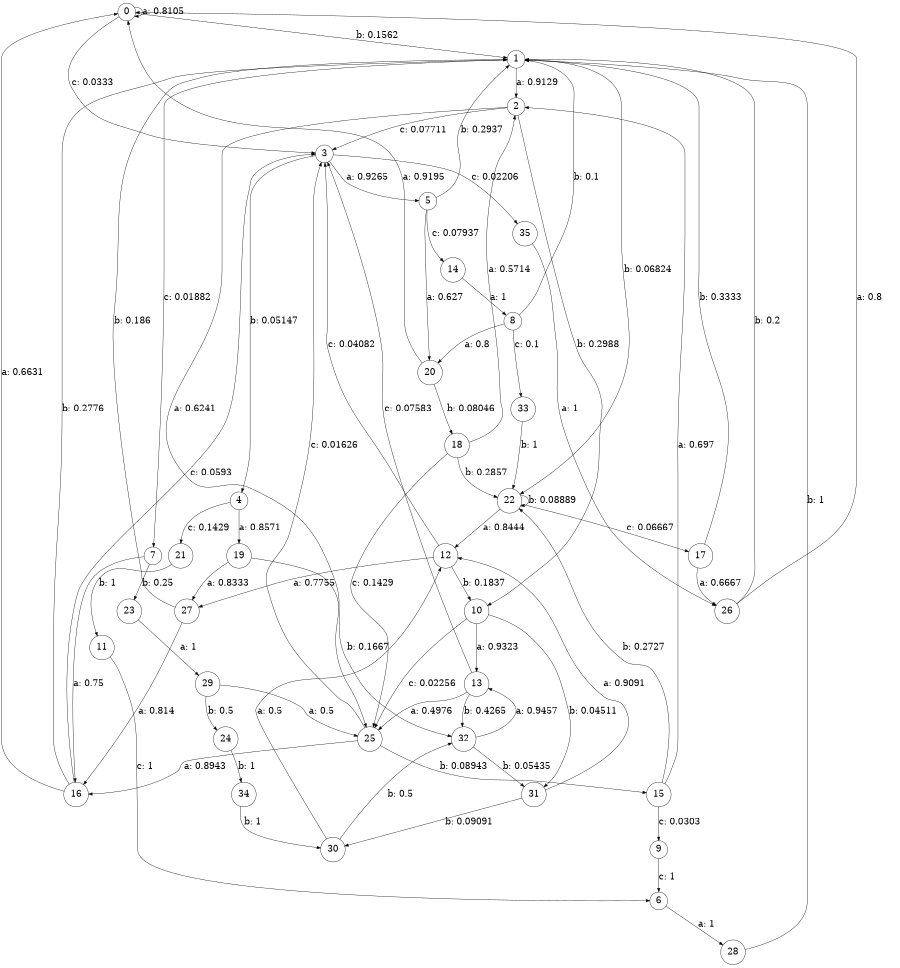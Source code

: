 digraph "d1-400nw-t1-cen-SML" {
size = "6,8.5";
ratio = "fill";
node [shape = circle];
node [fontsize = 24];
edge [fontsize = 24];
0 -> 0 [label = "a: 0.8105   "];
0 -> 1 [label = "b: 0.1562   "];
0 -> 3 [label = "c: 0.0333   "];
1 -> 2 [label = "a: 0.9129   "];
1 -> 22 [label = "b: 0.06824  "];
1 -> 7 [label = "c: 0.01882  "];
2 -> 25 [label = "a: 0.6241   "];
2 -> 10 [label = "b: 0.2988   "];
2 -> 3 [label = "c: 0.07711  "];
3 -> 5 [label = "a: 0.9265   "];
3 -> 4 [label = "b: 0.05147  "];
3 -> 35 [label = "c: 0.02206  "];
4 -> 19 [label = "a: 0.8571   "];
4 -> 21 [label = "c: 0.1429   "];
5 -> 20 [label = "a: 0.627    "];
5 -> 1 [label = "b: 0.2937   "];
5 -> 14 [label = "c: 0.07937  "];
6 -> 28 [label = "a: 1        "];
7 -> 16 [label = "a: 0.75     "];
7 -> 23 [label = "b: 0.25     "];
8 -> 20 [label = "a: 0.8      "];
8 -> 1 [label = "b: 0.1      "];
8 -> 33 [label = "c: 0.1      "];
9 -> 6 [label = "c: 1        "];
10 -> 13 [label = "a: 0.9323   "];
10 -> 31 [label = "b: 0.04511  "];
10 -> 25 [label = "c: 0.02256  "];
11 -> 6 [label = "c: 1        "];
12 -> 27 [label = "a: 0.7755   "];
12 -> 10 [label = "b: 0.1837   "];
12 -> 3 [label = "c: 0.04082  "];
13 -> 25 [label = "a: 0.4976   "];
13 -> 32 [label = "b: 0.4265   "];
13 -> 3 [label = "c: 0.07583  "];
14 -> 8 [label = "a: 1        "];
15 -> 2 [label = "a: 0.697    "];
15 -> 22 [label = "b: 0.2727   "];
15 -> 9 [label = "c: 0.0303   "];
16 -> 0 [label = "a: 0.6631   "];
16 -> 1 [label = "b: 0.2776   "];
16 -> 3 [label = "c: 0.0593   "];
17 -> 26 [label = "a: 0.6667   "];
17 -> 1 [label = "b: 0.3333   "];
18 -> 2 [label = "a: 0.5714   "];
18 -> 22 [label = "b: 0.2857   "];
18 -> 25 [label = "c: 0.1429   "];
19 -> 27 [label = "a: 0.8333   "];
19 -> 32 [label = "b: 0.1667   "];
20 -> 0 [label = "a: 0.9195   "];
20 -> 18 [label = "b: 0.08046  "];
21 -> 11 [label = "b: 1        "];
22 -> 12 [label = "a: 0.8444   "];
22 -> 22 [label = "b: 0.08889  "];
22 -> 17 [label = "c: 0.06667  "];
23 -> 29 [label = "a: 1        "];
24 -> 34 [label = "b: 1        "];
25 -> 16 [label = "a: 0.8943   "];
25 -> 15 [label = "b: 0.08943  "];
25 -> 3 [label = "c: 0.01626  "];
26 -> 0 [label = "a: 0.8      "];
26 -> 1 [label = "b: 0.2      "];
27 -> 16 [label = "a: 0.814    "];
27 -> 1 [label = "b: 0.186    "];
28 -> 1 [label = "b: 1        "];
29 -> 25 [label = "a: 0.5      "];
29 -> 24 [label = "b: 0.5      "];
30 -> 12 [label = "a: 0.5      "];
30 -> 32 [label = "b: 0.5      "];
31 -> 12 [label = "a: 0.9091   "];
31 -> 30 [label = "b: 0.09091  "];
32 -> 13 [label = "a: 0.9457   "];
32 -> 31 [label = "b: 0.05435  "];
33 -> 22 [label = "b: 1        "];
34 -> 30 [label = "b: 1        "];
35 -> 26 [label = "a: 1        "];
}